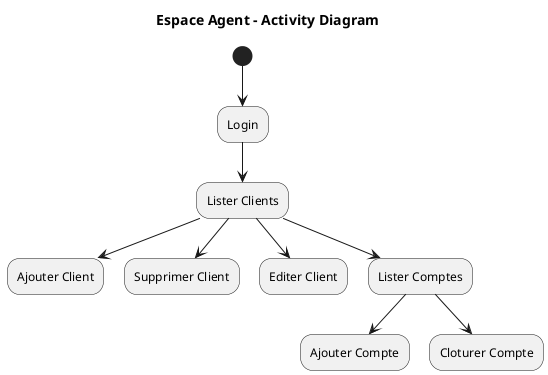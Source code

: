 @startuml

title Espace Agent - Activity Diagram

(*) --> "Login"
"Login" --> "Lister Clients"

"Lister Clients" --> "Ajouter Client"
"Lister Clients" --> "Supprimer Client"
"Lister Clients" --> "Editer Client"
"Lister Clients" --> "Lister Comptes"

"Lister Comptes" --> "Ajouter Compte"
"Lister Comptes" --> "Cloturer Compte"

@enduml